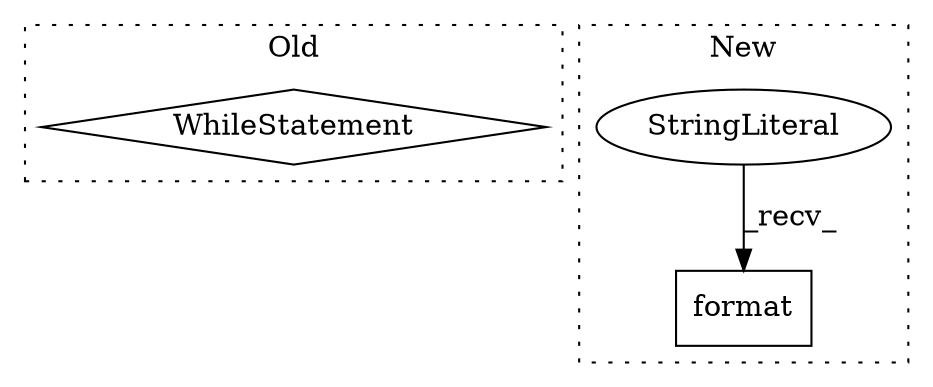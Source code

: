 digraph G {
subgraph cluster0 {
1 [label="WhileStatement" a="61" s="4884,4924" l="7,2" shape="diamond"];
label = "Old";
style="dotted";
}
subgraph cluster1 {
2 [label="format" a="32" s="5238,5257" l="7,1" shape="box"];
3 [label="StringLiteral" a="45" s="5209" l="28" shape="ellipse"];
label = "New";
style="dotted";
}
3 -> 2 [label="_recv_"];
}